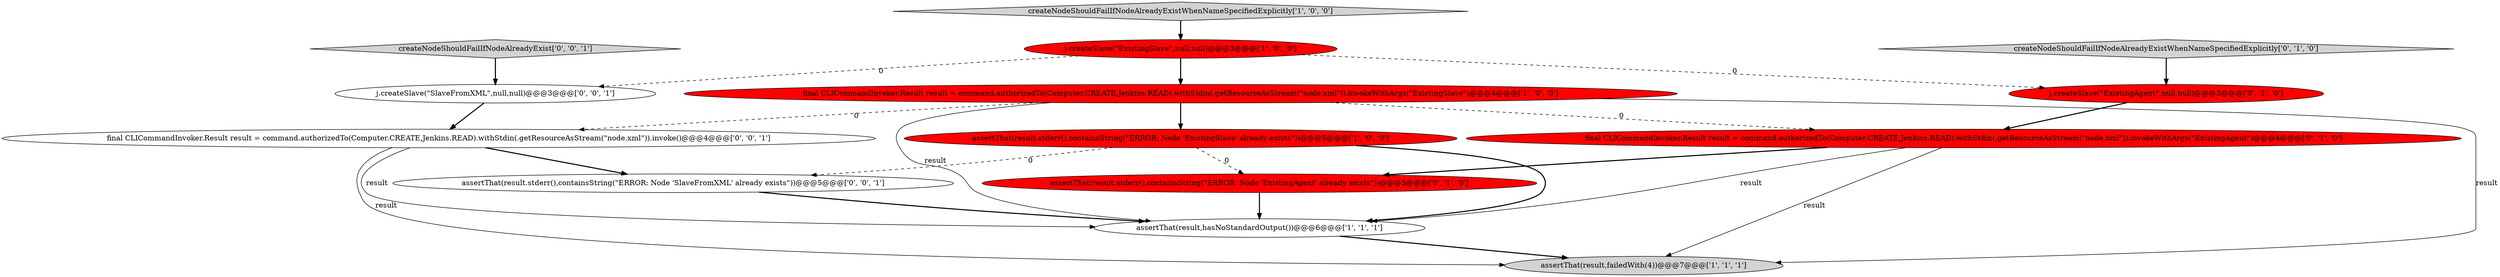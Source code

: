 digraph {
13 [style = filled, label = "createNodeShouldFailIfNodeAlreadyExist['0', '0', '1']", fillcolor = lightgray, shape = diamond image = "AAA0AAABBB3BBB"];
1 [style = filled, label = "j.createSlave(\"ExistingSlave\",null,null)@@@3@@@['1', '0', '0']", fillcolor = red, shape = ellipse image = "AAA1AAABBB1BBB"];
0 [style = filled, label = "final CLICommandInvoker.Result result = command.authorizedTo(Computer.CREATE,Jenkins.READ).withStdin(.getResourceAsStream(\"node.xml\")).invokeWithArgs(\"ExistingSlave\")@@@4@@@['1', '0', '0']", fillcolor = red, shape = ellipse image = "AAA1AAABBB1BBB"];
5 [style = filled, label = "assertThat(result,failedWith(4))@@@7@@@['1', '1', '1']", fillcolor = lightgray, shape = ellipse image = "AAA0AAABBB1BBB"];
6 [style = filled, label = "j.createSlave(\"ExistingAgent\",null,null)@@@3@@@['0', '1', '0']", fillcolor = red, shape = ellipse image = "AAA1AAABBB2BBB"];
12 [style = filled, label = "assertThat(result.stderr(),containsString(\"ERROR: Node 'SlaveFromXML' already exists\"))@@@5@@@['0', '0', '1']", fillcolor = white, shape = ellipse image = "AAA0AAABBB3BBB"];
3 [style = filled, label = "assertThat(result,hasNoStandardOutput())@@@6@@@['1', '1', '1']", fillcolor = white, shape = ellipse image = "AAA0AAABBB1BBB"];
9 [style = filled, label = "createNodeShouldFailIfNodeAlreadyExistWhenNameSpecifiedExplicitly['0', '1', '0']", fillcolor = lightgray, shape = diamond image = "AAA0AAABBB2BBB"];
11 [style = filled, label = "final CLICommandInvoker.Result result = command.authorizedTo(Computer.CREATE,Jenkins.READ).withStdin(.getResourceAsStream(\"node.xml\")).invoke()@@@4@@@['0', '0', '1']", fillcolor = white, shape = ellipse image = "AAA0AAABBB3BBB"];
7 [style = filled, label = "final CLICommandInvoker.Result result = command.authorizedTo(Computer.CREATE,Jenkins.READ).withStdin(.getResourceAsStream(\"node.xml\")).invokeWithArgs(\"ExistingAgent\")@@@4@@@['0', '1', '0']", fillcolor = red, shape = ellipse image = "AAA1AAABBB2BBB"];
2 [style = filled, label = "createNodeShouldFailIfNodeAlreadyExistWhenNameSpecifiedExplicitly['1', '0', '0']", fillcolor = lightgray, shape = diamond image = "AAA0AAABBB1BBB"];
4 [style = filled, label = "assertThat(result.stderr(),containsString(\"ERROR: Node 'ExistingSlave' already exists\"))@@@5@@@['1', '0', '0']", fillcolor = red, shape = ellipse image = "AAA1AAABBB1BBB"];
8 [style = filled, label = "assertThat(result.stderr(),containsString(\"ERROR: Node 'ExistingAgent' already exists\"))@@@5@@@['0', '1', '0']", fillcolor = red, shape = ellipse image = "AAA1AAABBB2BBB"];
10 [style = filled, label = "j.createSlave(\"SlaveFromXML\",null,null)@@@3@@@['0', '0', '1']", fillcolor = white, shape = ellipse image = "AAA0AAABBB3BBB"];
13->10 [style = bold, label=""];
4->3 [style = bold, label=""];
2->1 [style = bold, label=""];
8->3 [style = bold, label=""];
11->12 [style = bold, label=""];
7->5 [style = solid, label="result"];
0->11 [style = dashed, label="0"];
1->0 [style = bold, label=""];
1->10 [style = dashed, label="0"];
11->5 [style = solid, label="result"];
7->8 [style = bold, label=""];
7->3 [style = solid, label="result"];
9->6 [style = bold, label=""];
4->12 [style = dashed, label="0"];
3->5 [style = bold, label=""];
11->3 [style = solid, label="result"];
0->4 [style = bold, label=""];
1->6 [style = dashed, label="0"];
0->5 [style = solid, label="result"];
4->8 [style = dashed, label="0"];
0->3 [style = solid, label="result"];
12->3 [style = bold, label=""];
6->7 [style = bold, label=""];
0->7 [style = dashed, label="0"];
10->11 [style = bold, label=""];
}
